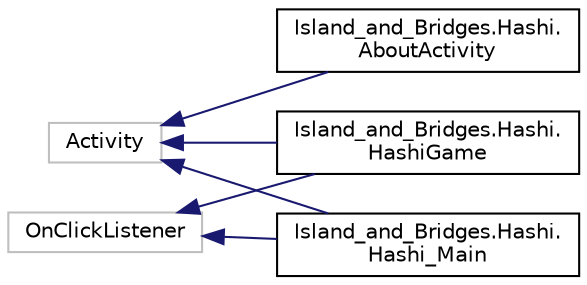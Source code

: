 digraph "Graphical Class Hierarchy"
{
  edge [fontname="Helvetica",fontsize="10",labelfontname="Helvetica",labelfontsize="10"];
  node [fontname="Helvetica",fontsize="10",shape=record];
  rankdir="LR";
  Node16 [label="Activity",height=0.2,width=0.4,color="grey75", fillcolor="white", style="filled"];
  Node16 -> Node17 [dir="back",color="midnightblue",fontsize="10",style="solid",fontname="Helvetica"];
  Node17 [label="Island_and_Bridges.Hashi.\lAboutActivity",height=0.2,width=0.4,color="black", fillcolor="white", style="filled",URL="$class_island__and___bridges_1_1_hashi_1_1_about_activity.html"];
  Node16 -> Node0 [dir="back",color="midnightblue",fontsize="10",style="solid",fontname="Helvetica"];
  Node0 [label="Island_and_Bridges.Hashi.\lHashi_Main",height=0.2,width=0.4,color="black", fillcolor="white", style="filled",URL="$class_island__and___bridges_1_1_hashi_1_1_hashi___main.html"];
  Node16 -> Node15 [dir="back",color="midnightblue",fontsize="10",style="solid",fontname="Helvetica"];
  Node15 [label="Island_and_Bridges.Hashi.\lHashiGame",height=0.2,width=0.4,color="black", fillcolor="white", style="filled",URL="$class_island__and___bridges_1_1_hashi_1_1_hashi_game.html"];
  Node13 [label="OnClickListener",height=0.2,width=0.4,color="grey75", fillcolor="white", style="filled"];
  Node13 -> Node0 [dir="back",color="midnightblue",fontsize="10",style="solid",fontname="Helvetica"];
  Node13 -> Node15 [dir="back",color="midnightblue",fontsize="10",style="solid",fontname="Helvetica"];
}
